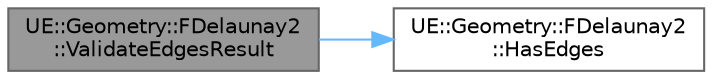 digraph "UE::Geometry::FDelaunay2::ValidateEdgesResult"
{
 // INTERACTIVE_SVG=YES
 // LATEX_PDF_SIZE
  bgcolor="transparent";
  edge [fontname=Helvetica,fontsize=10,labelfontname=Helvetica,labelfontsize=10];
  node [fontname=Helvetica,fontsize=10,shape=box,height=0.2,width=0.4];
  rankdir="LR";
  Node1 [id="Node000001",label="UE::Geometry::FDelaunay2\l::ValidateEdgesResult",height=0.2,width=0.4,color="gray40", fillcolor="grey60", style="filled", fontcolor="black",tooltip=" "];
  Node1 -> Node2 [id="edge1_Node000001_Node000002",color="steelblue1",style="solid",tooltip=" "];
  Node2 [id="Node000002",label="UE::Geometry::FDelaunay2\l::HasEdges",height=0.2,width=0.4,color="grey40", fillcolor="white", style="filled",URL="$de/da7/classUE_1_1Geometry_1_1FDelaunay2.html#a118b6d09aaaea5631a3ec4b210bbc382",tooltip=" "];
}
